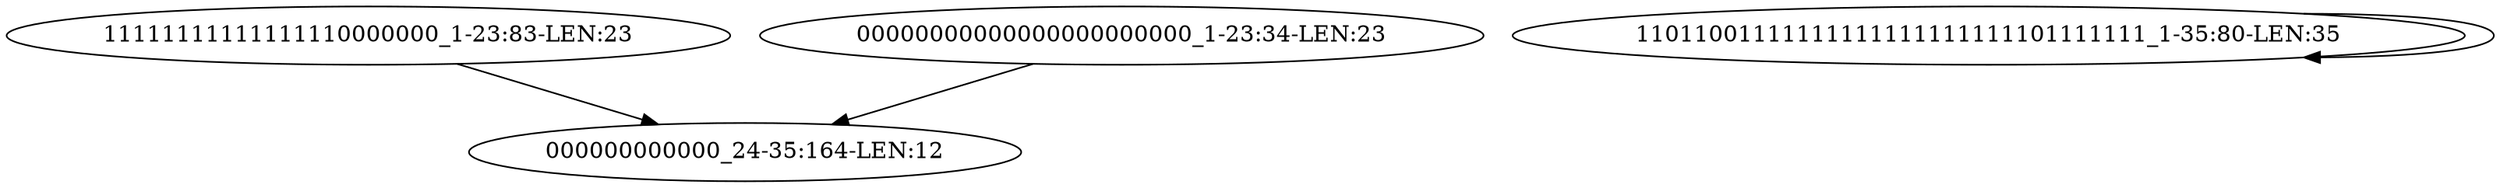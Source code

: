 digraph G {
    "11111111111111110000000_1-23:83-LEN:23" -> "000000000000_24-35:164-LEN:12";
    "00000000000000000000000_1-23:34-LEN:23" -> "000000000000_24-35:164-LEN:12";
    "11011001111111111111111111101111111_1-35:80-LEN:35" -> "11011001111111111111111111101111111_1-35:80-LEN:35";
}
